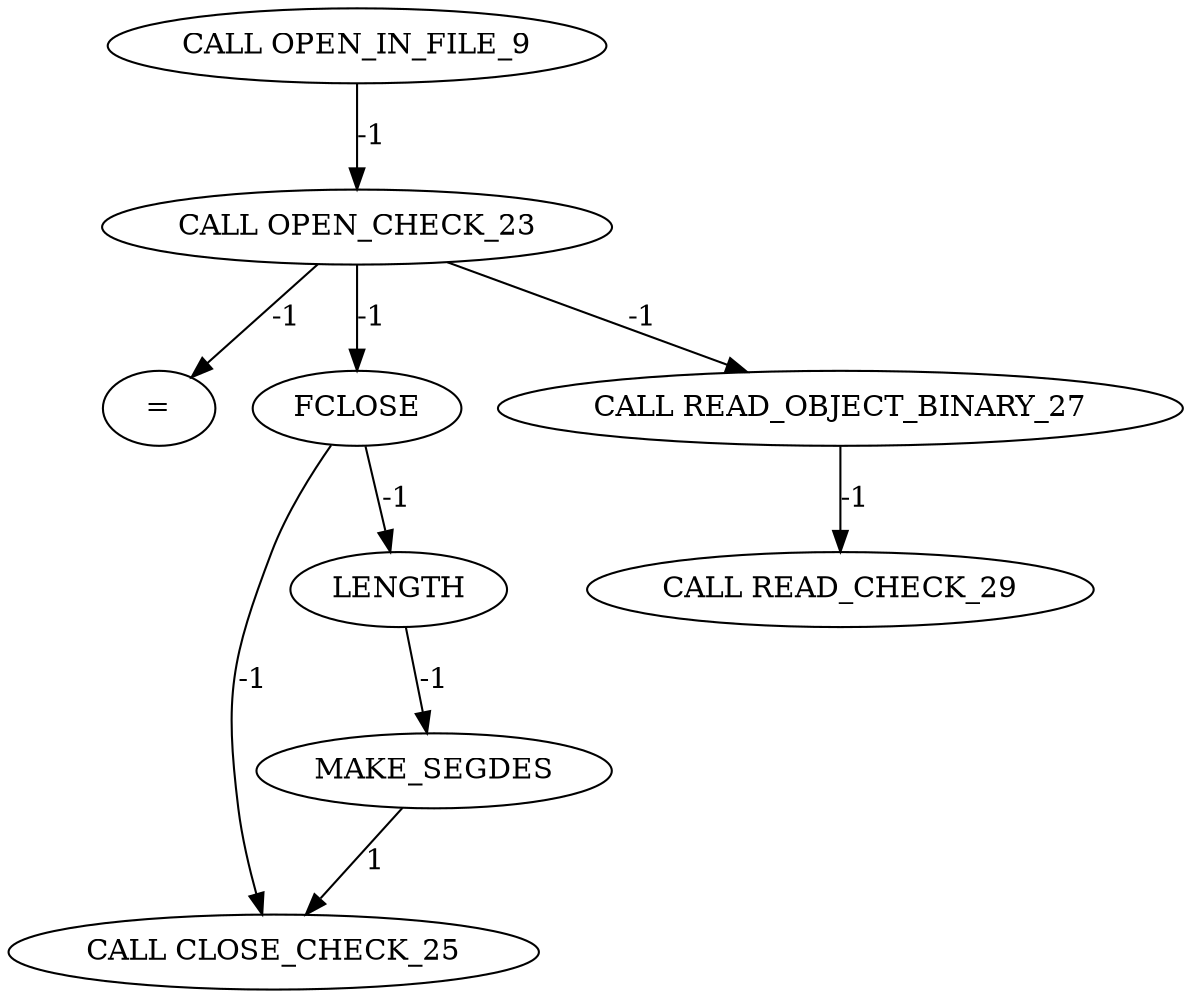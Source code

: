 digraph {
	cg_B_INST_398 [label="CALL CLOSE_CHECK_25" cost=0]
	cg_B_INST_9994 [label="=" cost=3569]
	cg_B_INST_10000 [label=LENGTH cost=0]
	cg_B_INST_395 [label="CALL READ_CHECK_29" cost=0]
	cg_B_INST_10001 [label=MAKE_SEGDES cost=43]
	cg_B_INST_384 [label="CALL OPEN_CHECK_23" cost=0]
	cg_B_INST_9997 [label=FCLOSE cost=0]
	cg_B_INST_394 [label="CALL READ_OBJECT_BINARY_27" cost=0]
	cg_B_INST_383 [label="CALL OPEN_IN_FILE_9" cost=0]
	cg_B_INST_10000 -> cg_B_INST_10001 [label=-1 cost=-1]
	cg_B_INST_10001 -> cg_B_INST_398 [label=1 cost=1]
	cg_B_INST_384 -> cg_B_INST_9994 [label=-1 cost=-1]
	cg_B_INST_384 -> cg_B_INST_394 [label=-1 cost=-1]
	cg_B_INST_384 -> cg_B_INST_9997 [label=-1 cost=-1]
	cg_B_INST_9997 -> cg_B_INST_10000 [label=-1 cost=-1]
	cg_B_INST_9997 -> cg_B_INST_398 [label=-1 cost=-1]
	cg_B_INST_394 -> cg_B_INST_395 [label=-1 cost=-1]
	cg_B_INST_383 -> cg_B_INST_384 [label=-1 cost=-1]
}
